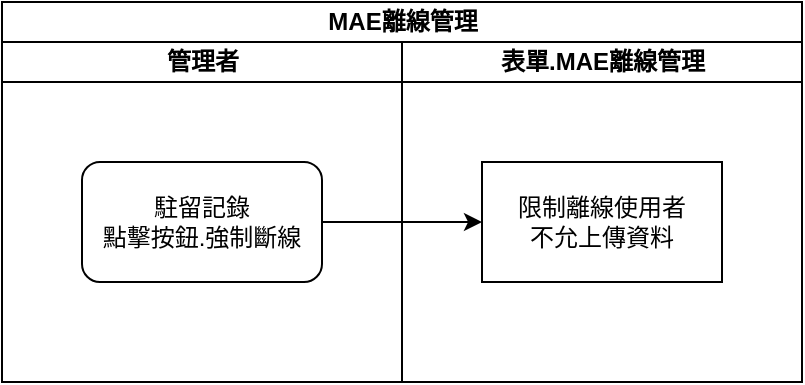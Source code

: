 <mxfile version="13.6.2" type="device"><diagram id="I4QkY3C88Szb_Yi4uDHQ" name="第1頁"><mxGraphModel dx="1094" dy="634" grid="1" gridSize="10" guides="1" tooltips="1" connect="1" arrows="1" fold="1" page="1" pageScale="1" pageWidth="827" pageHeight="1169" math="0" shadow="0"><root><mxCell id="0"/><mxCell id="1" parent="0"/><mxCell id="bksOtpz_Bt-lh9V_C3me-1" value="MAE離線管理" style="swimlane;html=1;childLayout=stackLayout;resizeParent=1;resizeParentMax=0;startSize=20;" parent="1" vertex="1"><mxGeometry x="200" y="120" width="400" height="190" as="geometry"/></mxCell><mxCell id="bksOtpz_Bt-lh9V_C3me-2" value="管理者" style="swimlane;html=1;startSize=20;" parent="bksOtpz_Bt-lh9V_C3me-1" vertex="1"><mxGeometry y="20" width="200" height="170" as="geometry"/></mxCell><mxCell id="bksOtpz_Bt-lh9V_C3me-6" value="駐留記錄&lt;br&gt;點擊按鈕.強制斷線" style="rounded=1;whiteSpace=wrap;html=1;" parent="bksOtpz_Bt-lh9V_C3me-2" vertex="1"><mxGeometry x="40" y="60" width="120" height="60" as="geometry"/></mxCell><mxCell id="bksOtpz_Bt-lh9V_C3me-3" value="表單.MAE離線管理" style="swimlane;html=1;startSize=20;" parent="bksOtpz_Bt-lh9V_C3me-1" vertex="1"><mxGeometry x="200" y="20" width="200" height="170" as="geometry"/></mxCell><mxCell id="bksOtpz_Bt-lh9V_C3me-7" value="限制離線使用者&lt;br&gt;不允上傳資料" style="rounded=0;whiteSpace=wrap;html=1;" parent="bksOtpz_Bt-lh9V_C3me-3" vertex="1"><mxGeometry x="40" y="60" width="120" height="60" as="geometry"/></mxCell><mxCell id="bksOtpz_Bt-lh9V_C3me-9" style="edgeStyle=orthogonalEdgeStyle;rounded=0;orthogonalLoop=1;jettySize=auto;html=1;exitX=1;exitY=0.5;exitDx=0;exitDy=0;entryX=0;entryY=0.5;entryDx=0;entryDy=0;" parent="bksOtpz_Bt-lh9V_C3me-1" source="bksOtpz_Bt-lh9V_C3me-6" target="bksOtpz_Bt-lh9V_C3me-7" edge="1"><mxGeometry relative="1" as="geometry"/></mxCell></root></mxGraphModel></diagram></mxfile>